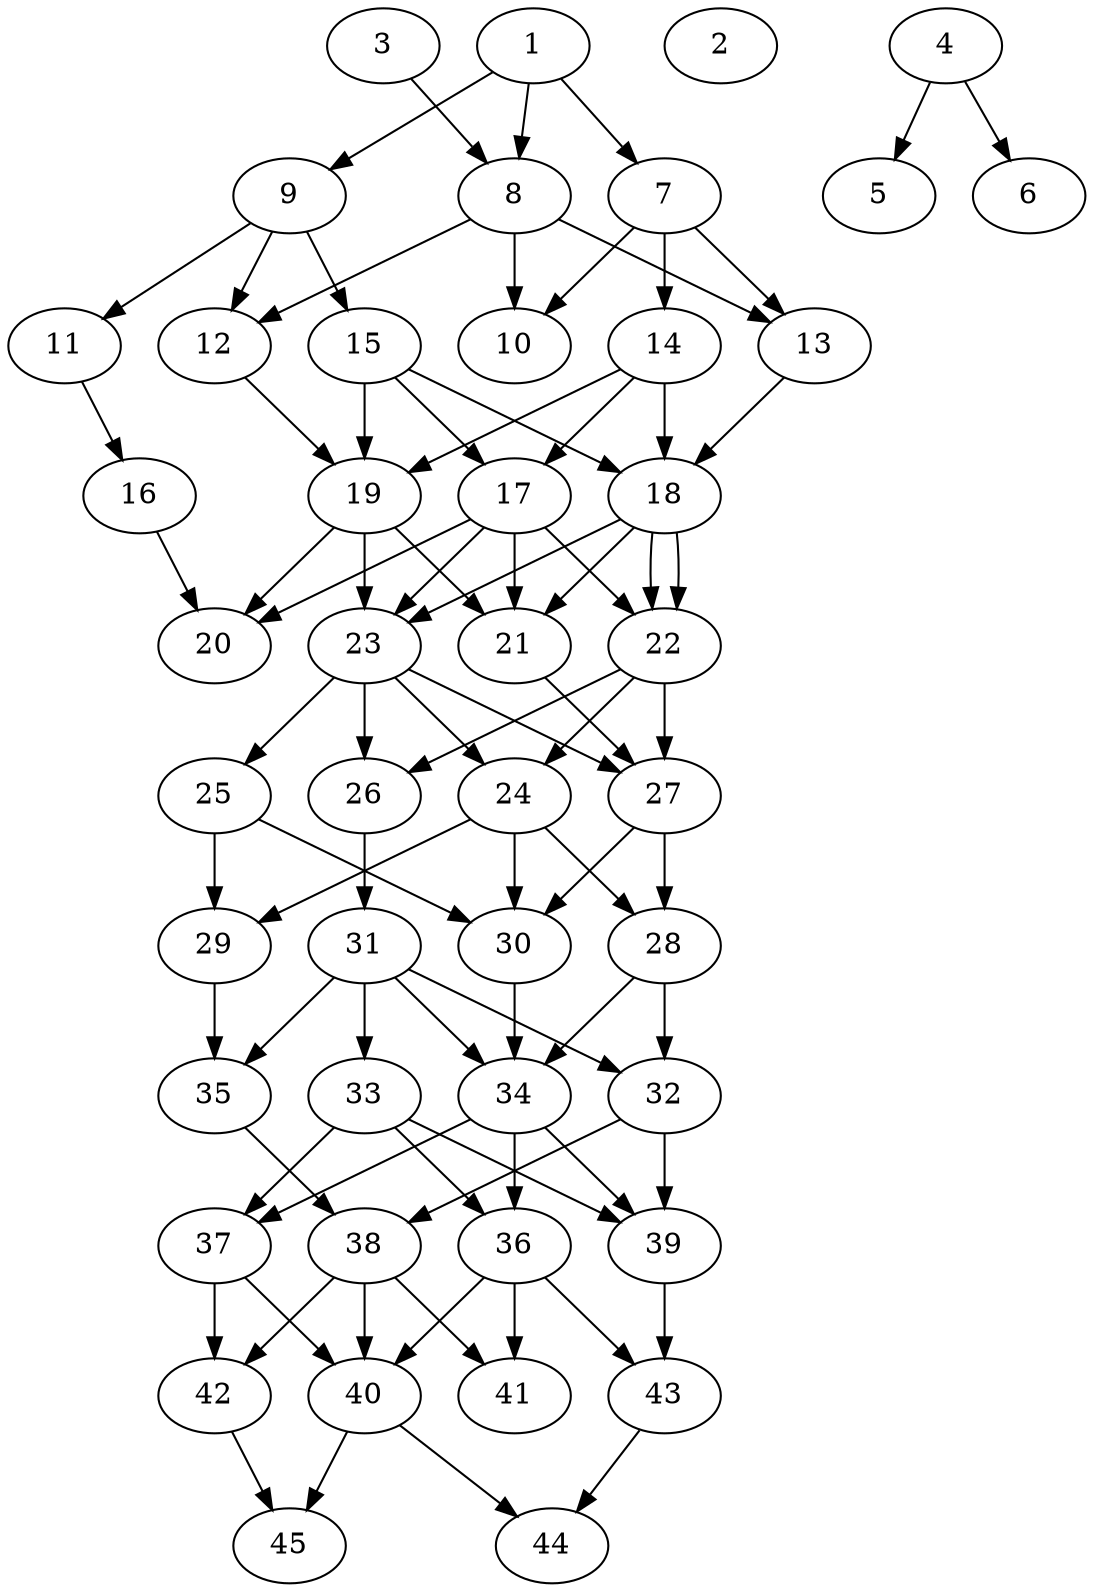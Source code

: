 // DAG automatically generated by daggen at Thu Oct  3 14:07:24 2019
// ./daggen --dot -n 45 --ccr 0.5 --fat 0.5 --regular 0.7 --density 0.7 --mindata 5242880 --maxdata 52428800 
digraph G {
  1 [size="81004544", alpha="0.03", expect_size="40502272"] 
  1 -> 7 [size ="40502272"]
  1 -> 8 [size ="40502272"]
  1 -> 9 [size ="40502272"]
  2 [size="58202112", alpha="0.08", expect_size="29101056"] 
  3 [size="64835584", alpha="0.14", expect_size="32417792"] 
  3 -> 8 [size ="32417792"]
  4 [size="97617920", alpha="0.07", expect_size="48808960"] 
  4 -> 5 [size ="48808960"]
  4 -> 6 [size ="48808960"]
  5 [size="104138752", alpha="0.14", expect_size="52069376"] 
  6 [size="30115840", alpha="0.19", expect_size="15057920"] 
  7 [size="83048448", alpha="0.03", expect_size="41524224"] 
  7 -> 10 [size ="41524224"]
  7 -> 13 [size ="41524224"]
  7 -> 14 [size ="41524224"]
  8 [size="17371136", alpha="0.04", expect_size="8685568"] 
  8 -> 10 [size ="8685568"]
  8 -> 12 [size ="8685568"]
  8 -> 13 [size ="8685568"]
  9 [size="33695744", alpha="0.05", expect_size="16847872"] 
  9 -> 11 [size ="16847872"]
  9 -> 12 [size ="16847872"]
  9 -> 15 [size ="16847872"]
  10 [size="47292416", alpha="0.07", expect_size="23646208"] 
  11 [size="35864576", alpha="0.04", expect_size="17932288"] 
  11 -> 16 [size ="17932288"]
  12 [size="48103424", alpha="0.12", expect_size="24051712"] 
  12 -> 19 [size ="24051712"]
  13 [size="83935232", alpha="0.03", expect_size="41967616"] 
  13 -> 18 [size ="41967616"]
  14 [size="56875008", alpha="0.07", expect_size="28437504"] 
  14 -> 17 [size ="28437504"]
  14 -> 18 [size ="28437504"]
  14 -> 19 [size ="28437504"]
  15 [size="91424768", alpha="0.04", expect_size="45712384"] 
  15 -> 17 [size ="45712384"]
  15 -> 18 [size ="45712384"]
  15 -> 19 [size ="45712384"]
  16 [size="63252480", alpha="0.16", expect_size="31626240"] 
  16 -> 20 [size ="31626240"]
  17 [size="60628992", alpha="0.10", expect_size="30314496"] 
  17 -> 20 [size ="30314496"]
  17 -> 21 [size ="30314496"]
  17 -> 22 [size ="30314496"]
  17 -> 23 [size ="30314496"]
  18 [size="75231232", alpha="0.17", expect_size="37615616"] 
  18 -> 21 [size ="37615616"]
  18 -> 22 [size ="37615616"]
  18 -> 22 [size ="37615616"]
  18 -> 23 [size ="37615616"]
  19 [size="93618176", alpha="0.06", expect_size="46809088"] 
  19 -> 20 [size ="46809088"]
  19 -> 21 [size ="46809088"]
  19 -> 23 [size ="46809088"]
  20 [size="21274624", alpha="0.20", expect_size="10637312"] 
  21 [size="53587968", alpha="0.09", expect_size="26793984"] 
  21 -> 27 [size ="26793984"]
  22 [size="70164480", alpha="0.07", expect_size="35082240"] 
  22 -> 24 [size ="35082240"]
  22 -> 26 [size ="35082240"]
  22 -> 27 [size ="35082240"]
  23 [size="30693376", alpha="0.17", expect_size="15346688"] 
  23 -> 24 [size ="15346688"]
  23 -> 25 [size ="15346688"]
  23 -> 26 [size ="15346688"]
  23 -> 27 [size ="15346688"]
  24 [size="43780096", alpha="0.06", expect_size="21890048"] 
  24 -> 28 [size ="21890048"]
  24 -> 29 [size ="21890048"]
  24 -> 30 [size ="21890048"]
  25 [size="78993408", alpha="0.15", expect_size="39496704"] 
  25 -> 29 [size ="39496704"]
  25 -> 30 [size ="39496704"]
  26 [size="98222080", alpha="0.07", expect_size="49111040"] 
  26 -> 31 [size ="49111040"]
  27 [size="77438976", alpha="0.15", expect_size="38719488"] 
  27 -> 28 [size ="38719488"]
  27 -> 30 [size ="38719488"]
  28 [size="31576064", alpha="0.05", expect_size="15788032"] 
  28 -> 32 [size ="15788032"]
  28 -> 34 [size ="15788032"]
  29 [size="16310272", alpha="0.19", expect_size="8155136"] 
  29 -> 35 [size ="8155136"]
  30 [size="45840384", alpha="0.02", expect_size="22920192"] 
  30 -> 34 [size ="22920192"]
  31 [size="45408256", alpha="0.09", expect_size="22704128"] 
  31 -> 32 [size ="22704128"]
  31 -> 33 [size ="22704128"]
  31 -> 34 [size ="22704128"]
  31 -> 35 [size ="22704128"]
  32 [size="85536768", alpha="0.05", expect_size="42768384"] 
  32 -> 38 [size ="42768384"]
  32 -> 39 [size ="42768384"]
  33 [size="25194496", alpha="0.16", expect_size="12597248"] 
  33 -> 36 [size ="12597248"]
  33 -> 37 [size ="12597248"]
  33 -> 39 [size ="12597248"]
  34 [size="13109248", alpha="0.17", expect_size="6554624"] 
  34 -> 36 [size ="6554624"]
  34 -> 37 [size ="6554624"]
  34 -> 39 [size ="6554624"]
  35 [size="42037248", alpha="0.15", expect_size="21018624"] 
  35 -> 38 [size ="21018624"]
  36 [size="16893952", alpha="0.05", expect_size="8446976"] 
  36 -> 40 [size ="8446976"]
  36 -> 41 [size ="8446976"]
  36 -> 43 [size ="8446976"]
  37 [size="51681280", alpha="0.05", expect_size="25840640"] 
  37 -> 40 [size ="25840640"]
  37 -> 42 [size ="25840640"]
  38 [size="30218240", alpha="0.18", expect_size="15109120"] 
  38 -> 40 [size ="15109120"]
  38 -> 41 [size ="15109120"]
  38 -> 42 [size ="15109120"]
  39 [size="53764096", alpha="0.10", expect_size="26882048"] 
  39 -> 43 [size ="26882048"]
  40 [size="51159040", alpha="0.03", expect_size="25579520"] 
  40 -> 44 [size ="25579520"]
  40 -> 45 [size ="25579520"]
  41 [size="59209728", alpha="0.06", expect_size="29604864"] 
  42 [size="103299072", alpha="0.01", expect_size="51649536"] 
  42 -> 45 [size ="51649536"]
  43 [size="32299008", alpha="0.01", expect_size="16149504"] 
  43 -> 44 [size ="16149504"]
  44 [size="14034944", alpha="0.08", expect_size="7017472"] 
  45 [size="94894080", alpha="0.09", expect_size="47447040"] 
}
